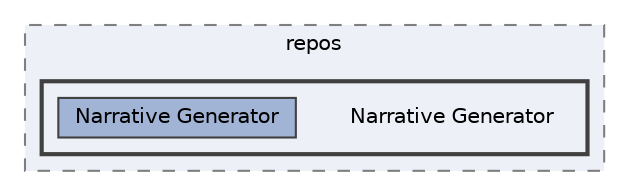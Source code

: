 digraph "C:/Users/User Asus/source/repos/Narrative Generator"
{
 // LATEX_PDF_SIZE
  bgcolor="transparent";
  edge [fontname=Helvetica,fontsize=10,labelfontname=Helvetica,labelfontsize=10];
  node [fontname=Helvetica,fontsize=10,shape=box,height=0.2,width=0.4];
  compound=true
  subgraph clusterdir_bd529974035ceba8fa66b1439ec1f47e {
    graph [ bgcolor="#edf0f7", pencolor="grey50", label="repos", fontname=Helvetica,fontsize=10 style="filled,dashed", URL="dir_bd529974035ceba8fa66b1439ec1f47e.html",tooltip=""]
  subgraph clusterdir_281daf5fbc83e5807e3caf969bd58722 {
    graph [ bgcolor="#edf0f7", pencolor="grey25", label="", fontname=Helvetica,fontsize=10 style="filled,bold", URL="dir_281daf5fbc83e5807e3caf969bd58722.html",tooltip=""]
    dir_281daf5fbc83e5807e3caf969bd58722 [shape=plaintext, label="Narrative Generator"];
  dir_67718065439304a64a71cedc9da2c435 [label="Narrative Generator", fillcolor="#a2b4d6", color="grey25", style="filled", URL="dir_67718065439304a64a71cedc9da2c435.html",tooltip=""];
  }
  }
}
